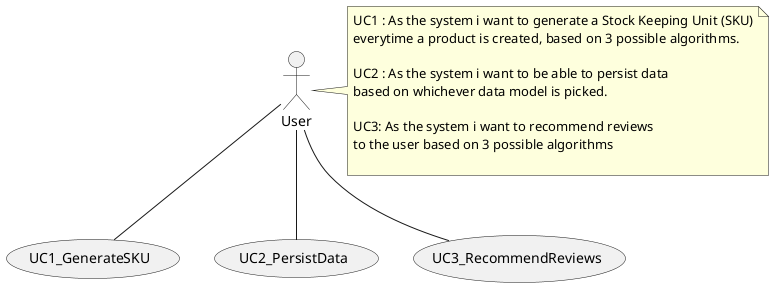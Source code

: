 @startuml
usecase UC1_GenerateSKU as UC1
usecase UC2_PersistData as UC2
usecase UC3_RecommendReviews as UC3

actor User
User -- UC1
User -- UC2
User -- UC3

note right of User
UC1 : As the system i want to generate a Stock Keeping Unit (SKU)
everytime a product is created, based on 3 possible algorithms.

UC2 : As the system i want to be able to persist data
based on whichever data model is picked.

UC3: As the system i want to recommend reviews
to the user based on 3 possible algorithms

end note

@enduml